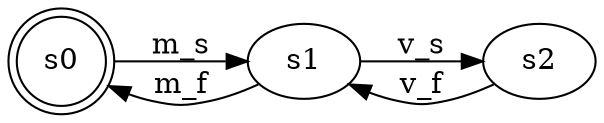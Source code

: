 digraph test3 { 
  rankdir="LR"
  s0 [ shape="doublecircle" ]
  s0->s1 [
    label= "m_s"
  ] ;
  s1->s0 [
    label= "m_f"
  ] ;
  s1->s2 [
    label= "v_s"
  ] ;
  s2->s1 [
    label= "v_f"
  ] ;
}

